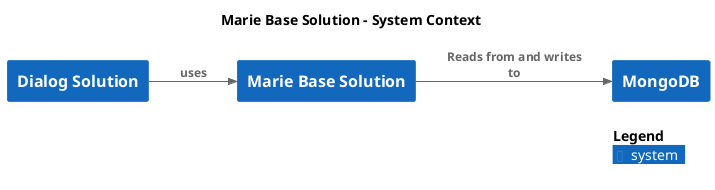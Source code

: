 @startuml
set separator none
title Marie Base Solution - System Context

left to right direction

!include <C4/C4>
!include <C4/C4_Context>

System(MarieBaseSolution, "Marie Base Solution", $descr="", $tags="", $link="")
System(MongoDB, "MongoDB", $descr="", $tags="", $link="")
System(DialogSolution, "Dialog Solution", $descr="", $tags="", $link="")

Rel(DialogSolution, MarieBaseSolution, "uses", $techn="", $tags="", $link="")
Rel(MarieBaseSolution, MongoDB, "Reads from and writes to", $techn="", $tags="", $link="")

SHOW_LEGEND(true)
@enduml